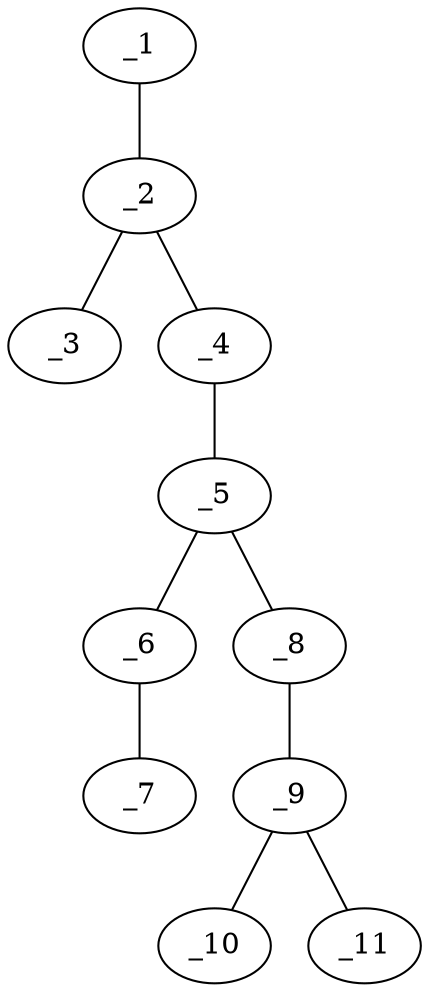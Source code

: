 graph molid664543 {
	_1	 [charge=0,
		chem=1,
		symbol="C  ",
		x="7.1962",
		y="1.25"];
	_2	 [charge=0,
		chem=1,
		symbol="C  ",
		x="6.3301",
		y="0.75"];
	_1 -- _2	 [valence=2];
	_3	 [charge=0,
		chem=10,
		symbol="Br ",
		x="6.3301",
		y="-0.25"];
	_2 -- _3	 [valence=1];
	_4	 [charge=0,
		chem=1,
		symbol="C  ",
		x="5.4641",
		y="1.25"];
	_2 -- _4	 [valence=1];
	_5	 [charge=0,
		chem=4,
		symbol="N  ",
		x="4.5981",
		y="0.75"];
	_4 -- _5	 [valence=1];
	_6	 [charge=0,
		chem=1,
		symbol="C  ",
		x="4.5981",
		y="-0.25"];
	_5 -- _6	 [valence=1];
	_8	 [charge=0,
		chem=1,
		symbol="C  ",
		x="3.7321",
		y="1.25"];
	_5 -- _8	 [valence=1];
	_7	 [charge=0,
		chem=4,
		symbol="N  ",
		x="4.5981",
		y="-1.25"];
	_6 -- _7	 [valence=3];
	_9	 [charge=0,
		chem=1,
		symbol="C  ",
		x="2.866",
		y="0.75"];
	_8 -- _9	 [valence=1];
	_10	 [charge=0,
		chem=10,
		symbol="Br ",
		x=2,
		y="1.25"];
	_9 -- _10	 [valence=1];
	_11	 [charge=0,
		chem=1,
		symbol="C  ",
		x="2.866",
		y="-0.25"];
	_9 -- _11	 [valence=2];
}
